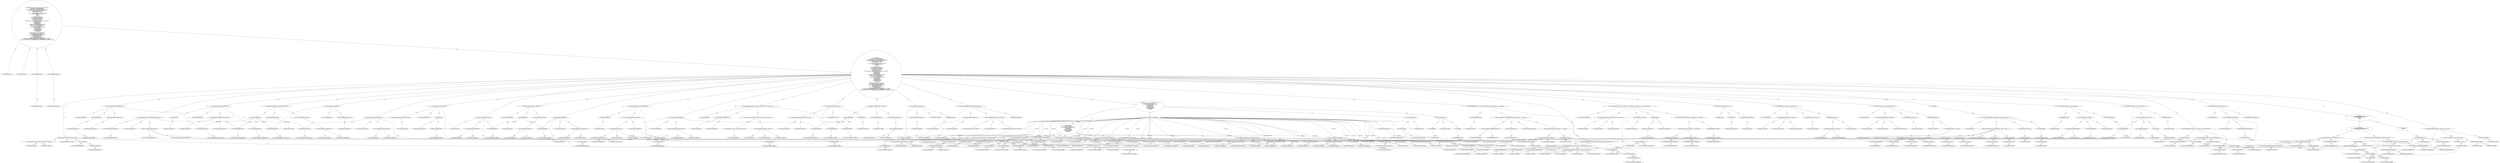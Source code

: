 digraph "runTest#?,String" {
0 [label="2:CtTypeReferenceImpl@void" shape=ellipse]
1 [label="2:CtVirtualElement@runTest" shape=ellipse]
2 [label="2:CtParameterImpl@String code" shape=ellipse]
3 [label="2:CtTypeReferenceImpl@String" shape=ellipse]
4 [label="2:CtTypeReferenceImpl@Exception" shape=ellipse]
5 [label="2:CtPackageReferenceImpl@java.lang" shape=ellipse]
6 [label="3:CtTypeReferenceImpl@File" shape=ellipse]
7 [label="3:CtPackageReferenceImpl@" shape=ellipse]
8 [label="3:CtExecutableReferenceImpl@getTempDir()" shape=ellipse]
9 [label="3:CtTypeReferenceImpl@TestUtils" shape=ellipse]
10 [label="3:CtTypeReferenceImpl@File" shape=ellipse]
11 [label="3:CtVirtualElement@getTempDir" shape=ellipse]
12 [label="3:CtTypeAccessImpl@TestUtils" shape=ellipse]
13 [label="3:CtTypeReferenceImpl@TestUtils" shape=ellipse]
14 [label="3:CtInvocationImpl@TestUtils.getTempDir()" shape=ellipse]
15 [label="3:CtVirtualElement@tempDir" shape=ellipse]
16 [label="3:CtLocalVariableImpl@File tempDir = TestUtils.getTempDir()" shape=ellipse]
17 [label="4:CtTypeReferenceImpl@File" shape=ellipse]
18 [label="4:CtPackageReferenceImpl@" shape=ellipse]
19 [label="4:CtExecutableReferenceImpl@File()" shape=ellipse]
20 [label="4:CtTypeReferenceImpl@File" shape=ellipse]
21 [label="4:CtTypeReferenceImpl@File" shape=ellipse]
22 [label="4:CtVariableReadImpl@tempDir" shape=ellipse]
23 [label="4:CtLocalVariableReferenceImpl@tempDir" shape=ellipse]
24 [label="4:CtLiteralImpl@\"src\"" shape=ellipse]
25 [label="4:CtTypeReferenceImpl@String" shape=ellipse]
26 [label="4:CtConstructorCallImpl@new File(tempDir, \"src\")" shape=ellipse]
27 [label="4:CtVirtualElement@srcDir" shape=ellipse]
28 [label="4:CtLocalVariableImpl@final File srcDir = new File(tempDir, \"src\")" shape=ellipse]
29 [label="5:CtTypeReferenceImpl@File" shape=ellipse]
30 [label="5:CtPackageReferenceImpl@" shape=ellipse]
31 [label="5:CtExecutableReferenceImpl@File()" shape=ellipse]
32 [label="5:CtTypeReferenceImpl@File" shape=ellipse]
33 [label="5:CtTypeReferenceImpl@File" shape=ellipse]
34 [label="5:CtVariableReadImpl@srcDir" shape=ellipse]
35 [label="5:CtLocalVariableReferenceImpl@srcDir" shape=ellipse]
36 [label="5:CtLiteralImpl@\"mypackage/MyThreads.java\"" shape=ellipse]
37 [label="5:CtTypeReferenceImpl@String" shape=ellipse]
38 [label="5:CtConstructorCallImpl@new File(srcDir, \"mypackage/MyThreads.java\")" shape=ellipse]
39 [label="5:CtVirtualElement@sourceFile" shape=ellipse]
40 [label="5:CtLocalVariableImpl@File sourceFile = new File(srcDir, \"mypackage/MyThreads.java\")" shape=ellipse]
41 [label="6:CtTypeReferenceImpl@File" shape=ellipse]
42 [label="6:CtPackageReferenceImpl@" shape=ellipse]
43 [label="6:CtExecutableReferenceImpl@File()" shape=ellipse]
44 [label="6:CtTypeReferenceImpl@File" shape=ellipse]
45 [label="6:CtTypeReferenceImpl@File" shape=ellipse]
46 [label="6:CtVariableReadImpl@srcDir" shape=ellipse]
47 [label="6:CtLocalVariableReferenceImpl@srcDir" shape=ellipse]
48 [label="6:CtLiteralImpl@\"cobertura.ser\"" shape=ellipse]
49 [label="6:CtTypeReferenceImpl@String" shape=ellipse]
50 [label="6:CtConstructorCallImpl@new File(srcDir, \"cobertura.ser\")" shape=ellipse]
51 [label="6:CtVirtualElement@datafile" shape=ellipse]
52 [label="6:CtLocalVariableImpl@final File datafile = new File(srcDir, \"cobertura.ser\")" shape=ellipse]
53 [label="7:CtExecutableReferenceImpl@mkdirs()" shape=ellipse]
54 [label="7:CtVirtualElement@mkdirs" shape=ellipse]
55 [label="7:CtExecutableReferenceImpl@getParentFile()" shape=ellipse]
56 [label="7:CtTypeReferenceImpl@File" shape=ellipse]
57 [label="7:CtVirtualElement@getParentFile" shape=ellipse]
58 [label="7:CtVariableReadImpl@sourceFile" shape=ellipse]
59 [label="7:CtLocalVariableReferenceImpl@sourceFile" shape=ellipse]
60 [label="7:CtInvocationImpl@sourceFile.getParentFile()" shape=ellipse]
61 [label="7:CtInvocationImpl@sourceFile.getParentFile().mkdirs()" shape=ellipse]
62 [label="8:CtTypeReferenceImpl@BufferedWriter" shape=ellipse]
63 [label="8:CtPackageReferenceImpl@" shape=ellipse]
64 [label="8:CtLiteralImpl@null" shape=ellipse]
65 [label="8:CtTypeReferenceImpl@<nulltype>" shape=ellipse]
66 [label="8:CtVirtualElement@bw" shape=ellipse]
67 [label="8:CtLocalVariableImpl@BufferedWriter bw = null" shape=ellipse]
68 [label="10:CtVariableWriteImpl@bw" shape=ellipse]
69 [label="10:CtLocalVariableReferenceImpl@bw" shape=ellipse]
70 [label="10:CtExecutableReferenceImpl@BufferedWriter(FileWriter)" shape=ellipse]
71 [label="10:CtTypeReferenceImpl@BufferedWriter" shape=ellipse]
72 [label="10:CtTypeReferenceImpl@BufferedWriter" shape=ellipse]
73 [label="10:CtTypeReferenceImpl@FileWriter" shape=ellipse]
74 [label="10:CtExecutableReferenceImpl@FileWriter()" shape=ellipse]
75 [label="10:CtTypeReferenceImpl@FileWriter" shape=ellipse]
76 [label="10:CtTypeReferenceImpl@FileWriter" shape=ellipse]
77 [label="10:CtVariableReadImpl@sourceFile" shape=ellipse]
78 [label="10:CtLocalVariableReferenceImpl@sourceFile" shape=ellipse]
79 [label="10:CtConstructorCallImpl@new FileWriter(sourceFile)" shape=ellipse]
80 [label="10:CtConstructorCallImpl@new BufferedWriter(new FileWriter(sourceFile))" shape=ellipse]
81 [label="10:CtAssignmentImpl@bw = new BufferedWriter(new FileWriter(sourceFile))" shape=ellipse]
82 [label="11:CtExecutableReferenceImpl@write()" shape=ellipse]
83 [label="11:CtTypeReferenceImpl@BufferedWriter" shape=ellipse]
84 [label="11:CtVirtualElement@write" shape=ellipse]
85 [label="11:CtVariableReadImpl@bw" shape=ellipse]
86 [label="11:CtLocalVariableReferenceImpl@bw" shape=ellipse]
87 [label="11:CtExecutableReferenceImpl@getThreadedCode(java.lang.String)" shape=ellipse]
88 [label="11:CtTypeReferenceImpl@String" shape=ellipse]
89 [label="11:CtVirtualElement@getThreadedCode" shape=ellipse]
90 [label="11:CtTypeAccessImpl@PlaceHold" shape=ellipse]
91 [label="11:CtTypeReferenceImpl@PlaceHold" shape=ellipse]
92 [label="11:CtThisAccessImpl@" shape=ellipse]
93 [label="11:CtTypeReferenceImpl@PlaceHold" shape=ellipse]
94 [label="11:CtVariableReadImpl@code" shape=ellipse]
95 [label="11:CtParameterReferenceImpl@code" shape=ellipse]
96 [label="11:CtInvocationImpl@getThreadedCode(code)" shape=ellipse]
97 [label="11:CtInvocationImpl@bw.write(getThreadedCode(code))" shape=ellipse]
98 [label="9:CtBlockImpl@\{
    bw = new BufferedWriter(new FileWriter(sourceFile));
    bw.write(getThreadedCode(code));
\}" shape=ellipse]
99 [label="13:CtExecutableReferenceImpl@close()" shape=ellipse]
100 [label="13:CtTypeReferenceImpl@BufferedWriter" shape=ellipse]
101 [label="13:CtVirtualElement@close" shape=ellipse]
102 [label="13:CtVariableReadImpl@bw" shape=ellipse]
103 [label="13:CtLocalVariableReferenceImpl@bw" shape=ellipse]
104 [label="13:CtInvocationImpl@bw.close()" shape=ellipse]
105 [label="12:CtBlockImpl@\{
    bw.close();
\}" shape=ellipse]
106 [label="9:CtTryImpl@try \{
    bw = new BufferedWriter(new FileWriter(sourceFile));
    bw.write(getThreadedCode(code));
\} finally \{
    bw.close();
\}" shape=ellipse]
107 [label="15:CtExecutableReferenceImpl@compileSource(<unknown>)" shape=ellipse]
108 [label="15:CtTypeReferenceImpl@null" shape=ellipse]
109 [label="15:CtVirtualElement@compileSource" shape=ellipse]
110 [label="15:CtTypeAccessImpl@PlaceHold" shape=ellipse]
111 [label="15:CtTypeReferenceImpl@PlaceHold" shape=ellipse]
112 [label="15:CtThisAccessImpl@" shape=ellipse]
113 [label="15:CtTypeReferenceImpl@PlaceHold" shape=ellipse]
114 [label="15:CtVariableReadImpl@srcDir" shape=ellipse]
115 [label="15:CtLocalVariableReferenceImpl@srcDir" shape=ellipse]
116 [label="15:CtInvocationImpl@compileSource(srcDir)" shape=ellipse]
117 [label="16:CtExecutableReferenceImpl@instrumentClasses(<unknown>,<unknown>)" shape=ellipse]
118 [label="16:CtTypeReferenceImpl@null" shape=ellipse]
119 [label="16:CtTypeReferenceImpl@null" shape=ellipse]
120 [label="16:CtVirtualElement@instrumentClasses" shape=ellipse]
121 [label="16:CtTypeAccessImpl@PlaceHold" shape=ellipse]
122 [label="16:CtTypeReferenceImpl@PlaceHold" shape=ellipse]
123 [label="16:CtThisAccessImpl@" shape=ellipse]
124 [label="16:CtTypeReferenceImpl@PlaceHold" shape=ellipse]
125 [label="16:CtVariableReadImpl@srcDir" shape=ellipse]
126 [label="16:CtLocalVariableReferenceImpl@srcDir" shape=ellipse]
127 [label="16:CtVariableReadImpl@datafile" shape=ellipse]
128 [label="16:CtLocalVariableReferenceImpl@datafile" shape=ellipse]
129 [label="16:CtInvocationImpl@instrumentClasses(srcDir, datafile)" shape=ellipse]
130 [label="17:CtTypeReferenceImpl@Path" shape=ellipse]
131 [label="17:CtPackageReferenceImpl@" shape=ellipse]
132 [label="17:CtExecutableReferenceImpl@Path()" shape=ellipse]
133 [label="17:CtTypeReferenceImpl@Path" shape=ellipse]
134 [label="17:CtTypeReferenceImpl@Path" shape=ellipse]
135 [label="17:CtFieldReferenceImpl@TestUtils.project" shape=ellipse]
136 [label="17:CtTypeReferenceImpl@TestUtils" shape=ellipse]
137 [label="17:CtTypeReferenceImpl@PlaceHold" shape=ellipse]
138 [label="17:CtFieldReadImpl@TestUtils.project" shape=ellipse]
139 [label="17:CtTypeAccessImpl@TestUtils" shape=ellipse]
140 [label="17:CtConstructorCallImpl@new Path(TestUtils.project)" shape=ellipse]
141 [label="17:CtVirtualElement@p" shape=ellipse]
142 [label="17:CtLocalVariableImpl@Path p = new Path(TestUtils.project)" shape=ellipse]
143 [label="18:CtTypeReferenceImpl@DirSet" shape=ellipse]
144 [label="18:CtPackageReferenceImpl@" shape=ellipse]
145 [label="18:CtExecutableReferenceImpl@DirSet()" shape=ellipse]
146 [label="18:CtTypeReferenceImpl@DirSet" shape=ellipse]
147 [label="18:CtTypeReferenceImpl@DirSet" shape=ellipse]
148 [label="18:CtConstructorCallImpl@new DirSet()" shape=ellipse]
149 [label="18:CtVirtualElement@dirSet" shape=ellipse]
150 [label="18:CtLocalVariableImpl@DirSet dirSet = new DirSet()" shape=ellipse]
151 [label="19:CtTypeReferenceImpl@FileSet" shape=ellipse]
152 [label="19:CtPackageReferenceImpl@" shape=ellipse]
153 [label="19:CtExecutableReferenceImpl@FileSet()" shape=ellipse]
154 [label="19:CtTypeReferenceImpl@FileSet" shape=ellipse]
155 [label="19:CtTypeReferenceImpl@FileSet" shape=ellipse]
156 [label="19:CtConstructorCallImpl@new FileSet()" shape=ellipse]
157 [label="19:CtVirtualElement@fileSet" shape=ellipse]
158 [label="19:CtLocalVariableImpl@FileSet fileSet = new FileSet()" shape=ellipse]
159 [label="20:CtExecutableReferenceImpl@setDir(File)" shape=ellipse]
160 [label="20:CtTypeReferenceImpl@DirSet" shape=ellipse]
161 [label="20:CtTypeReferenceImpl@File" shape=ellipse]
162 [label="20:CtVirtualElement@setDir" shape=ellipse]
163 [label="20:CtVariableReadImpl@dirSet" shape=ellipse]
164 [label="20:CtLocalVariableReferenceImpl@dirSet" shape=ellipse]
165 [label="20:CtVariableReadImpl@srcDir" shape=ellipse]
166 [label="20:CtLocalVariableReferenceImpl@srcDir" shape=ellipse]
167 [label="20:CtInvocationImpl@dirSet.setDir(srcDir)" shape=ellipse]
168 [label="21:CtExecutableReferenceImpl@setDir(File)" shape=ellipse]
169 [label="21:CtTypeReferenceImpl@FileSet" shape=ellipse]
170 [label="21:CtTypeReferenceImpl@File" shape=ellipse]
171 [label="21:CtVirtualElement@setDir" shape=ellipse]
172 [label="21:CtVariableReadImpl@fileSet" shape=ellipse]
173 [label="21:CtLocalVariableReferenceImpl@fileSet" shape=ellipse]
174 [label="21:CtExecutableReferenceImpl@File(java.lang.String)" shape=ellipse]
175 [label="21:CtTypeReferenceImpl@File" shape=ellipse]
176 [label="21:CtTypeReferenceImpl@File" shape=ellipse]
177 [label="21:CtTypeReferenceImpl@String" shape=ellipse]
178 [label="21:CtLiteralImpl@\"src/test/resources/antLibrary/common/groovy\"" shape=ellipse]
179 [label="21:CtTypeReferenceImpl@String" shape=ellipse]
180 [label="21:CtConstructorCallImpl@new File(\"src/test/resources/antLibrary/common/groovy\")" shape=ellipse]
181 [label="21:CtInvocationImpl@fileSet.setDir(new File(\"src/test/resources/antLibrary/common/groovy\"))" shape=ellipse]
182 [label="22:CtExecutableReferenceImpl@setIncludes(java.lang.String)" shape=ellipse]
183 [label="22:CtTypeReferenceImpl@FileSet" shape=ellipse]
184 [label="22:CtTypeReferenceImpl@String" shape=ellipse]
185 [label="22:CtVirtualElement@setIncludes" shape=ellipse]
186 [label="22:CtVariableReadImpl@fileSet" shape=ellipse]
187 [label="22:CtLocalVariableReferenceImpl@fileSet" shape=ellipse]
188 [label="22:CtLiteralImpl@\"*.jar\"" shape=ellipse]
189 [label="22:CtTypeReferenceImpl@String" shape=ellipse]
190 [label="22:CtInvocationImpl@fileSet.setIncludes(\"*.jar\")" shape=ellipse]
191 [label="23:CtExecutableReferenceImpl@addFileset(FileSet)" shape=ellipse]
192 [label="23:CtTypeReferenceImpl@Path" shape=ellipse]
193 [label="23:CtTypeReferenceImpl@FileSet" shape=ellipse]
194 [label="23:CtVirtualElement@addFileset" shape=ellipse]
195 [label="23:CtVariableReadImpl@p" shape=ellipse]
196 [label="23:CtLocalVariableReferenceImpl@p" shape=ellipse]
197 [label="23:CtVariableReadImpl@fileSet" shape=ellipse]
198 [label="23:CtLocalVariableReferenceImpl@fileSet" shape=ellipse]
199 [label="23:CtInvocationImpl@p.addFileset(fileSet)" shape=ellipse]
200 [label="24:CtExecutableReferenceImpl@addDirset(DirSet)" shape=ellipse]
201 [label="24:CtTypeReferenceImpl@Path" shape=ellipse]
202 [label="24:CtTypeReferenceImpl@DirSet" shape=ellipse]
203 [label="24:CtVirtualElement@addDirset" shape=ellipse]
204 [label="24:CtVariableReadImpl@p" shape=ellipse]
205 [label="24:CtLocalVariableReferenceImpl@p" shape=ellipse]
206 [label="24:CtVariableReadImpl@dirSet" shape=ellipse]
207 [label="24:CtLocalVariableReferenceImpl@dirSet" shape=ellipse]
208 [label="24:CtInvocationImpl@p.addDirset(dirSet)" shape=ellipse]
209 [label="25:CtExecutableReferenceImpl@setProject()" shape=ellipse]
210 [label="25:CtTypeReferenceImpl@Path" shape=ellipse]
211 [label="25:CtVirtualElement@setProject" shape=ellipse]
212 [label="25:CtVariableReadImpl@p" shape=ellipse]
213 [label="25:CtLocalVariableReferenceImpl@p" shape=ellipse]
214 [label="25:CtFieldReferenceImpl@project" shape=ellipse]
215 [label="25:CtTypeReferenceImpl@PlaceHold" shape=ellipse]
216 [label="25:CtFieldReadImpl@project" shape=ellipse]
217 [label="25:CtInvocationImpl@p.setProject(project)" shape=ellipse]
218 [label="26:CtExecutableReferenceImpl@addDirset()" shape=ellipse]
219 [label="26:CtTypeReferenceImpl@Path" shape=ellipse]
220 [label="26:CtVirtualElement@addDirset" shape=ellipse]
221 [label="26:CtVariableReadImpl@p" shape=ellipse]
222 [label="26:CtLocalVariableReferenceImpl@p" shape=ellipse]
223 [label="26:CtExecutableReferenceImpl@getCoberturaClassDirSet()" shape=ellipse]
224 [label="26:CtTypeReferenceImpl@TestUtils" shape=ellipse]
225 [label="26:CtVirtualElement@getCoberturaClassDirSet" shape=ellipse]
226 [label="26:CtTypeAccessImpl@TestUtils" shape=ellipse]
227 [label="26:CtTypeReferenceImpl@TestUtils" shape=ellipse]
228 [label="26:CtInvocationImpl@TestUtils.getCoberturaClassDirSet()" shape=ellipse]
229 [label="26:CtInvocationImpl@p.addDirset(TestUtils.getCoberturaClassDirSet())" shape=ellipse]
230 [label="27:CtTypeReferenceImpl@int" shape=ellipse]
231 [label="27:CtLiteralImpl@0" shape=ellipse]
232 [label="27:CtTypeReferenceImpl@int" shape=ellipse]
233 [label="27:CtVirtualElement@i" shape=ellipse]
234 [label="27:CtLocalVariableImpl@int i = 0" shape=ellipse]
235 [label="27:CtVariableReadImpl@i" shape=ellipse]
236 [label="27:CtLocalVariableReferenceImpl@i" shape=ellipse]
237 [label="27:CtFieldReferenceImpl@numberOfRetries" shape=ellipse]
238 [label="27:CtTypeReferenceImpl@PlaceHold" shape=ellipse]
239 [label="27:CtFieldReadImpl@numberOfRetries" shape=ellipse]
240 [label="27:CtBinaryOperatorImpl@i < numberOfRetries" shape=ellipse]
241 [label="27:CtVariableWriteImpl@i" shape=ellipse]
242 [label="27:CtLocalVariableReferenceImpl@i" shape=ellipse]
243 [label="27:CtUnaryOperatorImpl@i++" shape=ellipse]
244 [label="27:CtTypeReferenceImpl@int" shape=ellipse]
245 [label="28:CtExecutableReferenceImpl@println(java.lang.String)" shape=ellipse]
246 [label="28:CtTypeReferenceImpl@PrintStream" shape=ellipse]
247 [label="28:CtTypeReferenceImpl@void" shape=ellipse]
248 [label="28:CtTypeReferenceImpl@String" shape=ellipse]
249 [label="28:CtVirtualElement@println" shape=ellipse]
250 [label="28:CtFieldReferenceImpl@java.lang.System.out" shape=ellipse]
251 [label="28:CtTypeReferenceImpl@System" shape=ellipse]
252 [label="28:CtTypeReferenceImpl@PrintStream" shape=ellipse]
253 [label="28:CtFieldReadImpl@System.out" shape=ellipse]
254 [label="28:CtTypeAccessImpl@System" shape=ellipse]
255 [label="28:CtLiteralImpl@\"Executing build: \"" shape=ellipse]
256 [label="28:CtTypeReferenceImpl@String" shape=ellipse]
257 [label="28:CtVariableReadImpl@i" shape=ellipse]
258 [label="28:CtLocalVariableReferenceImpl@i" shape=ellipse]
259 [label="28:CtBinaryOperatorImpl@\"Executing build: \" + i" shape=ellipse]
260 [label="28:CtTypeReferenceImpl@String" shape=ellipse]
261 [label="28:CtInvocationImpl@System.out.println(\"Executing build: \" + i)" shape=ellipse]
262 [label="29:CtTypeReferenceImpl@Java" shape=ellipse]
263 [label="29:CtPackageReferenceImpl@" shape=ellipse]
264 [label="29:CtExecutableReferenceImpl@Java()" shape=ellipse]
265 [label="29:CtTypeReferenceImpl@Java" shape=ellipse]
266 [label="29:CtTypeReferenceImpl@Java" shape=ellipse]
267 [label="29:CtConstructorCallImpl@new Java()" shape=ellipse]
268 [label="29:CtVirtualElement@java" shape=ellipse]
269 [label="29:CtLocalVariableImpl@Java java = new Java()" shape=ellipse]
270 [label="30:CtExecutableReferenceImpl@setClassname(java.lang.String)" shape=ellipse]
271 [label="30:CtTypeReferenceImpl@Java" shape=ellipse]
272 [label="30:CtTypeReferenceImpl@String" shape=ellipse]
273 [label="30:CtVirtualElement@setClassname" shape=ellipse]
274 [label="30:CtVariableReadImpl@java" shape=ellipse]
275 [label="30:CtLocalVariableReferenceImpl@java" shape=ellipse]
276 [label="30:CtLiteralImpl@\"mypackage.MyThreads\"" shape=ellipse]
277 [label="30:CtTypeReferenceImpl@String" shape=ellipse]
278 [label="30:CtInvocationImpl@java.setClassname(\"mypackage.MyThreads\")" shape=ellipse]
279 [label="31:CtExecutableReferenceImpl@setDir(File)" shape=ellipse]
280 [label="31:CtTypeReferenceImpl@Java" shape=ellipse]
281 [label="31:CtTypeReferenceImpl@File" shape=ellipse]
282 [label="31:CtVirtualElement@setDir" shape=ellipse]
283 [label="31:CtVariableReadImpl@java" shape=ellipse]
284 [label="31:CtLocalVariableReferenceImpl@java" shape=ellipse]
285 [label="31:CtVariableReadImpl@srcDir" shape=ellipse]
286 [label="31:CtLocalVariableReferenceImpl@srcDir" shape=ellipse]
287 [label="31:CtInvocationImpl@java.setDir(srcDir)" shape=ellipse]
288 [label="32:CtExecutableReferenceImpl@setFork(boolean)" shape=ellipse]
289 [label="32:CtTypeReferenceImpl@Java" shape=ellipse]
290 [label="32:CtTypeReferenceImpl@boolean" shape=ellipse]
291 [label="32:CtVirtualElement@setFork" shape=ellipse]
292 [label="32:CtVariableReadImpl@java" shape=ellipse]
293 [label="32:CtLocalVariableReferenceImpl@java" shape=ellipse]
294 [label="32:CtLiteralImpl@true" shape=ellipse]
295 [label="32:CtTypeReferenceImpl@boolean" shape=ellipse]
296 [label="32:CtInvocationImpl@java.setFork(true)" shape=ellipse]
297 [label="33:CtExecutableReferenceImpl@setProject()" shape=ellipse]
298 [label="33:CtTypeReferenceImpl@Java" shape=ellipse]
299 [label="33:CtVirtualElement@setProject" shape=ellipse]
300 [label="33:CtVariableReadImpl@java" shape=ellipse]
301 [label="33:CtLocalVariableReferenceImpl@java" shape=ellipse]
302 [label="33:CtFieldReferenceImpl@project" shape=ellipse]
303 [label="33:CtTypeReferenceImpl@PlaceHold" shape=ellipse]
304 [label="33:CtFieldReadImpl@project" shape=ellipse]
305 [label="33:CtInvocationImpl@java.setProject(project)" shape=ellipse]
306 [label="34:CtExecutableReferenceImpl@setFailonerror(boolean)" shape=ellipse]
307 [label="34:CtTypeReferenceImpl@Java" shape=ellipse]
308 [label="34:CtTypeReferenceImpl@boolean" shape=ellipse]
309 [label="34:CtVirtualElement@setFailonerror" shape=ellipse]
310 [label="34:CtVariableReadImpl@java" shape=ellipse]
311 [label="34:CtLocalVariableReferenceImpl@java" shape=ellipse]
312 [label="34:CtLiteralImpl@true" shape=ellipse]
313 [label="34:CtTypeReferenceImpl@boolean" shape=ellipse]
314 [label="34:CtInvocationImpl@java.setFailonerror(true)" shape=ellipse]
315 [label="35:CtExecutableReferenceImpl@setClasspath(Path)" shape=ellipse]
316 [label="35:CtTypeReferenceImpl@Java" shape=ellipse]
317 [label="35:CtTypeReferenceImpl@Path" shape=ellipse]
318 [label="35:CtVirtualElement@setClasspath" shape=ellipse]
319 [label="35:CtVariableReadImpl@java" shape=ellipse]
320 [label="35:CtLocalVariableReferenceImpl@java" shape=ellipse]
321 [label="35:CtVariableReadImpl@p" shape=ellipse]
322 [label="35:CtLocalVariableReferenceImpl@p" shape=ellipse]
323 [label="35:CtInvocationImpl@java.setClasspath(p)" shape=ellipse]
324 [label="36:CtExecutableReferenceImpl@execute()" shape=ellipse]
325 [label="36:CtTypeReferenceImpl@Java" shape=ellipse]
326 [label="36:CtVirtualElement@execute" shape=ellipse]
327 [label="36:CtVariableReadImpl@java" shape=ellipse]
328 [label="36:CtLocalVariableReferenceImpl@java" shape=ellipse]
329 [label="36:CtInvocationImpl@java.execute()" shape=ellipse]
330 [label="27:CtBlockImpl@\{
    System.out.println(\"Executing build: \" + i);
    Java java = new Java();
    java.setClassname(\"mypackage.MyThreads\");
    java.setDir(srcDir);
    java.setFork(true);
    java.setProject(project);
    java.setFailonerror(true);
    java.setClasspath(p);
    java.execute();
\}" shape=ellipse]
331 [label="27:CtForImpl@for (int i = 0; i < numberOfRetries; i++) \{
    System.out.println(\"Executing build: \" + i);
    Java java = new Java();
    java.setClassname(\"mypackage.MyThreads\");
    java.setDir(srcDir);
    java.setFork(true);
    java.setProject(project);
    java.setFailonerror(true);
    java.setClasspath(p);
    java.execute();
\}" shape=ellipse]
332 [label="38:CtExecutableReferenceImpl@println(java.lang.String)" shape=ellipse]
333 [label="38:CtTypeReferenceImpl@PrintStream" shape=ellipse]
334 [label="38:CtTypeReferenceImpl@void" shape=ellipse]
335 [label="38:CtTypeReferenceImpl@String" shape=ellipse]
336 [label="38:CtVirtualElement@println" shape=ellipse]
337 [label="38:CtFieldReferenceImpl@java.lang.System.out" shape=ellipse]
338 [label="38:CtTypeReferenceImpl@System" shape=ellipse]
339 [label="38:CtTypeReferenceImpl@PrintStream" shape=ellipse]
340 [label="38:CtFieldReadImpl@System.out" shape=ellipse]
341 [label="38:CtTypeAccessImpl@System" shape=ellipse]
342 [label="38:CtLiteralImpl@\"Starting reporting task.\"" shape=ellipse]
343 [label="38:CtTypeReferenceImpl@String" shape=ellipse]
344 [label="38:CtInvocationImpl@System.out.println(\"Starting reporting task.\")" shape=ellipse]
345 [label="39:CtTypeReferenceImpl@ReportTask" shape=ellipse]
346 [label="39:CtPackageReferenceImpl@" shape=ellipse]
347 [label="39:CtExecutableReferenceImpl@ReportTask()" shape=ellipse]
348 [label="39:CtTypeReferenceImpl@ReportTask" shape=ellipse]
349 [label="39:CtTypeReferenceImpl@ReportTask" shape=ellipse]
350 [label="39:CtConstructorCallImpl@new ReportTask()" shape=ellipse]
351 [label="39:CtVirtualElement@reportTask" shape=ellipse]
352 [label="39:CtLocalVariableImpl@ReportTask reportTask = new ReportTask()" shape=ellipse]
353 [label="40:CtExecutableReferenceImpl@setProject()" shape=ellipse]
354 [label="40:CtTypeReferenceImpl@ReportTask" shape=ellipse]
355 [label="40:CtVirtualElement@setProject" shape=ellipse]
356 [label="40:CtVariableReadImpl@reportTask" shape=ellipse]
357 [label="40:CtLocalVariableReferenceImpl@reportTask" shape=ellipse]
358 [label="40:CtFieldReferenceImpl@project" shape=ellipse]
359 [label="40:CtTypeReferenceImpl@PlaceHold" shape=ellipse]
360 [label="40:CtFieldReadImpl@project" shape=ellipse]
361 [label="40:CtInvocationImpl@reportTask.setProject(project)" shape=ellipse]
362 [label="41:CtExecutableReferenceImpl@setDataFile()" shape=ellipse]
363 [label="41:CtTypeReferenceImpl@ReportTask" shape=ellipse]
364 [label="41:CtVirtualElement@setDataFile" shape=ellipse]
365 [label="41:CtVariableReadImpl@reportTask" shape=ellipse]
366 [label="41:CtLocalVariableReferenceImpl@reportTask" shape=ellipse]
367 [label="41:CtExecutableReferenceImpl@getAbsolutePath()" shape=ellipse]
368 [label="41:CtTypeReferenceImpl@File" shape=ellipse]
369 [label="41:CtVirtualElement@getAbsolutePath" shape=ellipse]
370 [label="41:CtVariableReadImpl@datafile" shape=ellipse]
371 [label="41:CtLocalVariableReferenceImpl@datafile" shape=ellipse]
372 [label="41:CtInvocationImpl@datafile.getAbsolutePath()" shape=ellipse]
373 [label="41:CtInvocationImpl@reportTask.setDataFile(datafile.getAbsolutePath())" shape=ellipse]
374 [label="42:CtExecutableReferenceImpl@setFormat(java.lang.String)" shape=ellipse]
375 [label="42:CtTypeReferenceImpl@ReportTask" shape=ellipse]
376 [label="42:CtTypeReferenceImpl@String" shape=ellipse]
377 [label="42:CtVirtualElement@setFormat" shape=ellipse]
378 [label="42:CtVariableReadImpl@reportTask" shape=ellipse]
379 [label="42:CtLocalVariableReferenceImpl@reportTask" shape=ellipse]
380 [label="42:CtLiteralImpl@\"xml\"" shape=ellipse]
381 [label="42:CtTypeReferenceImpl@String" shape=ellipse]
382 [label="42:CtInvocationImpl@reportTask.setFormat(\"xml\")" shape=ellipse]
383 [label="43:CtExecutableReferenceImpl@setDestDir(File)" shape=ellipse]
384 [label="43:CtTypeReferenceImpl@ReportTask" shape=ellipse]
385 [label="43:CtTypeReferenceImpl@File" shape=ellipse]
386 [label="43:CtVirtualElement@setDestDir" shape=ellipse]
387 [label="43:CtVariableReadImpl@reportTask" shape=ellipse]
388 [label="43:CtLocalVariableReferenceImpl@reportTask" shape=ellipse]
389 [label="43:CtVariableReadImpl@srcDir" shape=ellipse]
390 [label="43:CtLocalVariableReferenceImpl@srcDir" shape=ellipse]
391 [label="43:CtInvocationImpl@reportTask.setDestDir(srcDir)" shape=ellipse]
392 [label="44:CtExecutableReferenceImpl@execute()" shape=ellipse]
393 [label="44:CtTypeReferenceImpl@ReportTask" shape=ellipse]
394 [label="44:CtVirtualElement@execute" shape=ellipse]
395 [label="44:CtVariableReadImpl@reportTask" shape=ellipse]
396 [label="44:CtLocalVariableReferenceImpl@reportTask" shape=ellipse]
397 [label="44:CtInvocationImpl@reportTask.execute()" shape=ellipse]
398 [label="45:CtExecutableReferenceImpl@println(java.lang.String)" shape=ellipse]
399 [label="45:CtTypeReferenceImpl@PrintStream" shape=ellipse]
400 [label="45:CtTypeReferenceImpl@void" shape=ellipse]
401 [label="45:CtTypeReferenceImpl@String" shape=ellipse]
402 [label="45:CtVirtualElement@println" shape=ellipse]
403 [label="45:CtFieldReferenceImpl@java.lang.System.out" shape=ellipse]
404 [label="45:CtTypeReferenceImpl@System" shape=ellipse]
405 [label="45:CtTypeReferenceImpl@PrintStream" shape=ellipse]
406 [label="45:CtFieldReadImpl@System.out" shape=ellipse]
407 [label="45:CtTypeAccessImpl@System" shape=ellipse]
408 [label="45:CtLiteralImpl@\"Finish reporting task.\"" shape=ellipse]
409 [label="45:CtTypeReferenceImpl@String" shape=ellipse]
410 [label="45:CtInvocationImpl@System.out.println(\"Finish reporting task.\")" shape=ellipse]
411 [label="46:CtTypeReferenceImpl@Node" shape=ellipse]
412 [label="46:CtPackageReferenceImpl@" shape=ellipse]
413 [label="46:CtExecutableReferenceImpl@getXMLReportDOM()" shape=ellipse]
414 [label="46:CtTypeReferenceImpl@TestUtils" shape=ellipse]
415 [label="46:CtTypeReferenceImpl@Node" shape=ellipse]
416 [label="46:CtVirtualElement@getXMLReportDOM" shape=ellipse]
417 [label="46:CtTypeAccessImpl@TestUtils" shape=ellipse]
418 [label="46:CtTypeReferenceImpl@TestUtils" shape=ellipse]
419 [label="46:CtExecutableReferenceImpl@getAbsolutePath()" shape=ellipse]
420 [label="46:CtTypeReferenceImpl@File" shape=ellipse]
421 [label="46:CtVirtualElement@getAbsolutePath" shape=ellipse]
422 [label="46:CtVariableReadImpl@srcDir" shape=ellipse]
423 [label="46:CtLocalVariableReferenceImpl@srcDir" shape=ellipse]
424 [label="46:CtInvocationImpl@srcDir.getAbsolutePath()" shape=ellipse]
425 [label="46:CtLiteralImpl@\"/coverage.xml\"" shape=ellipse]
426 [label="46:CtTypeReferenceImpl@String" shape=ellipse]
427 [label="46:CtBinaryOperatorImpl@srcDir.getAbsolutePath() + \"/coverage.xml\"" shape=ellipse]
428 [label="46:CtInvocationImpl@TestUtils.getXMLReportDOM(srcDir.getAbsolutePath() + \"/coverage.xml\")" shape=ellipse]
429 [label="46:CtVirtualElement@dom" shape=ellipse]
430 [label="46:CtLocalVariableImpl@Node dom = TestUtils.getXMLReportDOM(srcDir.getAbsolutePath() + \"/coverage.xml\")" shape=ellipse]
431 [label="47:CtTypeReferenceImpl@int" shape=ellipse]
432 [label="47:CtExecutableReferenceImpl@getHitCount(Node,java.lang.String,java.lang.String)" shape=ellipse]
433 [label="47:CtTypeReferenceImpl@TestUtils" shape=ellipse]
434 [label="47:CtTypeReferenceImpl@int" shape=ellipse]
435 [label="47:CtTypeReferenceImpl@Node" shape=ellipse]
436 [label="47:CtTypeReferenceImpl@String" shape=ellipse]
437 [label="47:CtTypeReferenceImpl@String" shape=ellipse]
438 [label="47:CtVirtualElement@getHitCount" shape=ellipse]
439 [label="47:CtTypeAccessImpl@TestUtils" shape=ellipse]
440 [label="47:CtTypeReferenceImpl@TestUtils" shape=ellipse]
441 [label="47:CtVariableReadImpl@dom" shape=ellipse]
442 [label="47:CtLocalVariableReferenceImpl@dom" shape=ellipse]
443 [label="47:CtLiteralImpl@\"mypackage.MyThreads\"" shape=ellipse]
444 [label="47:CtTypeReferenceImpl@String" shape=ellipse]
445 [label="47:CtLiteralImpl@\"acall\"" shape=ellipse]
446 [label="47:CtTypeReferenceImpl@String" shape=ellipse]
447 [label="47:CtInvocationImpl@TestUtils.getHitCount(dom, \"mypackage.MyThreads\", \"acall\")" shape=ellipse]
448 [label="47:CtVirtualElement@hitCount" shape=ellipse]
449 [label="47:CtLocalVariableImpl@int hitCount = TestUtils.getHitCount(dom, \"mypackage.MyThreads\", \"acall\")" shape=ellipse]
450 [label="48:CtExecutableReferenceImpl@assertEquals(java.lang.String,<unknown>,int)" shape=ellipse]
451 [label="48:CtTypeReferenceImpl@String" shape=ellipse]
452 [label="48:CtTypeReferenceImpl@null" shape=ellipse]
453 [label="48:CtTypeReferenceImpl@int" shape=ellipse]
454 [label="48:CtVirtualElement@assertEquals" shape=ellipse]
455 [label="48:CtTypeAccessImpl@PlaceHold" shape=ellipse]
456 [label="48:CtTypeReferenceImpl@PlaceHold" shape=ellipse]
457 [label="48:CtThisAccessImpl@" shape=ellipse]
458 [label="48:CtTypeReferenceImpl@PlaceHold" shape=ellipse]
459 [label="49:CtLiteralImpl@\"hit count incorrect\"" shape=ellipse]
460 [label="49:CtTypeReferenceImpl@String" shape=ellipse]
461 [label="49:CtFieldReferenceImpl@numberOfRetries" shape=ellipse]
462 [label="49:CtTypeReferenceImpl@PlaceHold" shape=ellipse]
463 [label="49:CtFieldReadImpl@numberOfRetries" shape=ellipse]
464 [label="49:CtFieldReferenceImpl@numberOfThreads" shape=ellipse]
465 [label="49:CtTypeReferenceImpl@PlaceHold" shape=ellipse]
466 [label="49:CtFieldReadImpl@numberOfThreads" shape=ellipse]
467 [label="49:CtBinaryOperatorImpl@(numberOfRetries * numberOfThreads)" shape=ellipse]
468 [label="49:CtFieldReferenceImpl@numberOfCalls" shape=ellipse]
469 [label="49:CtTypeReferenceImpl@PlaceHold" shape=ellipse]
470 [label="49:CtFieldReadImpl@numberOfCalls" shape=ellipse]
471 [label="49:CtBinaryOperatorImpl@(numberOfRetries * numberOfThreads) * numberOfCalls" shape=ellipse]
472 [label="49:CtVariableReadImpl@hitCount" shape=ellipse]
473 [label="49:CtLocalVariableReferenceImpl@hitCount" shape=ellipse]
474 [label="48:CtInvocationImpl@assertEquals(\"hit count incorrect\", (numberOfRetries * numberOfThreads) * numberOfCalls, hitCount)" shape=ellipse]
475 [label="2:CtBlockImpl@\{
    File tempDir = TestUtils.getTempDir();
    final File srcDir = new File(tempDir, \"src\");
    File sourceFile = new File(srcDir, \"mypackage/MyThreads.java\");
    final File datafile = new File(srcDir, \"cobertura.ser\");
    sourceFile.getParentFile().mkdirs();
    BufferedWriter bw = null;
    try \{
        bw = new BufferedWriter(new FileWriter(sourceFile));
        bw.write(getThreadedCode(code));
    \} finally \{
        bw.close();
    \}
    compileSource(srcDir);
    instrumentClasses(srcDir, datafile);
    Path p = new Path(TestUtils.project);
    DirSet dirSet = new DirSet();
    FileSet fileSet = new FileSet();
    dirSet.setDir(srcDir);
    fileSet.setDir(new File(\"src/test/resources/antLibrary/common/groovy\"));
    fileSet.setIncludes(\"*.jar\");
    p.addFileset(fileSet);
    p.addDirset(dirSet);
    p.setProject(project);
    p.addDirset(TestUtils.getCoberturaClassDirSet());
    for (int i = 0; i < numberOfRetries; i++) \{
        System.out.println(\"Executing build: \" + i);
        Java java = new Java();
        java.setClassname(\"mypackage.MyThreads\");
        java.setDir(srcDir);
        java.setFork(true);
        java.setProject(project);
        java.setFailonerror(true);
        java.setClasspath(p);
        java.execute();
    \}
    System.out.println(\"Starting reporting task.\");
    ReportTask reportTask = new ReportTask();
    reportTask.setProject(project);
    reportTask.setDataFile(datafile.getAbsolutePath());
    reportTask.setFormat(\"xml\");
    reportTask.setDestDir(srcDir);
    reportTask.execute();
    System.out.println(\"Finish reporting task.\");
    Node dom = TestUtils.getXMLReportDOM(srcDir.getAbsolutePath() + \"/coverage.xml\");
    int hitCount = TestUtils.getHitCount(dom, \"mypackage.MyThreads\", \"acall\");
    assertEquals(\"hit count incorrect\", (numberOfRetries * numberOfThreads) * numberOfCalls, hitCount);
\}" shape=ellipse]
476 [label="2:CtMethodImpl@private void runTest(String code) throws Exception \{
    File tempDir = TestUtils.getTempDir();
    final File srcDir = new File(tempDir, \"src\");
    File sourceFile = new File(srcDir, \"mypackage/MyThreads.java\");
    final File datafile = new File(srcDir, \"cobertura.ser\");
    sourceFile.getParentFile().mkdirs();
    BufferedWriter bw = null;
    try \{
        bw = new BufferedWriter(new FileWriter(sourceFile));
        bw.write(getThreadedCode(code));
    \} finally \{
        bw.close();
    \}
    compileSource(srcDir);
    instrumentClasses(srcDir, datafile);
    Path p = new Path(TestUtils.project);
    DirSet dirSet = new DirSet();
    FileSet fileSet = new FileSet();
    dirSet.setDir(srcDir);
    fileSet.setDir(new File(\"src/test/resources/antLibrary/common/groovy\"));
    fileSet.setIncludes(\"*.jar\");
    p.addFileset(fileSet);
    p.addDirset(dirSet);
    p.setProject(project);
    p.addDirset(TestUtils.getCoberturaClassDirSet());
    for (int i = 0; i < numberOfRetries; i++) \{
        System.out.println(\"Executing build: \" + i);
        Java java = new Java();
        java.setClassname(\"mypackage.MyThreads\");
        java.setDir(srcDir);
        java.setFork(true);
        java.setProject(project);
        java.setFailonerror(true);
        java.setClasspath(p);
        java.execute();
    \}
    System.out.println(\"Starting reporting task.\");
    ReportTask reportTask = new ReportTask();
    reportTask.setProject(project);
    reportTask.setDataFile(datafile.getAbsolutePath());
    reportTask.setFormat(\"xml\");
    reportTask.setDestDir(srcDir);
    reportTask.execute();
    System.out.println(\"Finish reporting task.\");
    Node dom = TestUtils.getXMLReportDOM(srcDir.getAbsolutePath() + \"/coverage.xml\");
    int hitCount = TestUtils.getHitCount(dom, \"mypackage.MyThreads\", \"acall\");
    assertEquals(\"hit count incorrect\", (numberOfRetries * numberOfThreads) * numberOfCalls, hitCount);
\}" shape=ellipse]
477 [label="27:Insert@INSERT" shape=ellipse]
478 [label="27:CtPackageReferenceImpl@" shape=ellipse]
479 [label="27:CtTypeReferenceImpl@Path" shape=ellipse]
480 [label="27:CtLocalVariableReferenceImpl@p" shape=ellipse]
481 [label="27:CtVariableReadImpl@p" shape=ellipse]
482 [label="27:CtPackageReferenceImpl@" shape=ellipse]
483 [label="27:CtTypeReferenceImpl@Path" shape=ellipse]
484 [label="27:CtExecutableReferenceImpl@add()" shape=ellipse]
485 [label="27:CtPackageReferenceImpl@" shape=ellipse]
486 [label="27:CtTypeReferenceImpl@TestUtils" shape=ellipse]
487 [label="27:CtTypeAccessImpl@TestUtils" shape=ellipse]
488 [label="27:CtPackageReferenceImpl@" shape=ellipse]
489 [label="27:CtTypeReferenceImpl@TestUtils" shape=ellipse]
490 [label="27:CtPackageReferenceImpl@java.lang" shape=ellipse]
491 [label="27:CtTypeReferenceImpl@String" shape=ellipse]
492 [label="27:CtPackageReferenceImpl@java.lang" shape=ellipse]
493 [label="27:CtTypeReferenceImpl@String" shape=ellipse]
494 [label="27:CtPackageReferenceImpl@java.lang" shape=ellipse]
495 [label="27:CtTypeReferenceImpl@String" shape=ellipse]
496 [label="27:CtExecutableReferenceImpl@createDependencyPath(java.lang.String,java.lang.String,java.lang.String)" shape=ellipse]
497 [label="27:CtPackageReferenceImpl@java.lang" shape=ellipse]
498 [label="27:CtTypeReferenceImpl@String" shape=ellipse]
499 [label="27:CtLiteralImpl@\"org.slf4j\"" shape=ellipse]
500 [label="27:CtPackageReferenceImpl@java.lang" shape=ellipse]
501 [label="27:CtTypeReferenceImpl@String" shape=ellipse]
502 [label="27:CtLiteralImpl@\"slf4j-api\"" shape=ellipse]
503 [label="27:CtPackageReferenceImpl@java.lang" shape=ellipse]
504 [label="27:CtTypeReferenceImpl@String" shape=ellipse]
505 [label="27:CtLiteralImpl@\"1.7.5\"" shape=ellipse]
506 [label="27:CtInvocationImpl@TestUtils.createDependencyPath(\"org.slf4j\", \"slf4j-api\", \"1.7.5\")" shape=ellipse]
507 [label="27:CtVirtualElement@createDependencyPath" shape=ellipse]
508 [label="27:CtInvocationImpl@p.add(TestUtils.createDependencyPath(\"org.slf4j\", \"slf4j-api\", \"1.7.5\"))" shape=ellipse]
509 [label="27:CtVirtualElement@add" shape=ellipse]
2 -> 3 [label="AST"];
4 -> 5 [label="AST"];
6 -> 7 [label="AST"];
8 -> 9 [label="AST"];
8 -> 10 [label="AST"];
12 -> 13 [label="AST"];
14 -> 11 [label="AST"];
14 -> 12 [label="AST"];
14 -> 8 [label="AST"];
15 -> 22 [label="Define-Use"];
16 -> 15 [label="AST"];
16 -> 6 [label="AST"];
16 -> 14 [label="AST"];
17 -> 18 [label="AST"];
19 -> 20 [label="AST"];
19 -> 21 [label="AST"];
22 -> 23 [label="AST"];
22 -> 27 [label="Data Dep"];
24 -> 25 [label="AST"];
26 -> 19 [label="AST"];
26 -> 22 [label="AST"];
26 -> 24 [label="AST"];
27 -> 34 [label="Define-Use"];
27 -> 46 [label="Define-Use"];
27 -> 114 [label="Define-Use"];
27 -> 125 [label="Define-Use"];
27 -> 165 [label="Define-Use"];
27 -> 285 [label="Define-Use"];
27 -> 389 [label="Define-Use"];
27 -> 422 [label="Define-Use"];
28 -> 27 [label="AST"];
28 -> 17 [label="AST"];
28 -> 26 [label="AST"];
29 -> 30 [label="AST"];
31 -> 32 [label="AST"];
31 -> 33 [label="AST"];
34 -> 35 [label="AST"];
34 -> 39 [label="Data Dep"];
36 -> 37 [label="AST"];
38 -> 31 [label="AST"];
38 -> 34 [label="AST"];
38 -> 36 [label="AST"];
39 -> 58 [label="Define-Use"];
39 -> 77 [label="Define-Use"];
40 -> 39 [label="AST"];
40 -> 29 [label="AST"];
40 -> 38 [label="AST"];
41 -> 42 [label="AST"];
43 -> 44 [label="AST"];
43 -> 45 [label="AST"];
46 -> 47 [label="AST"];
46 -> 51 [label="Data Dep"];
48 -> 49 [label="AST"];
50 -> 43 [label="AST"];
50 -> 46 [label="AST"];
50 -> 48 [label="AST"];
51 -> 127 [label="Define-Use"];
51 -> 370 [label="Define-Use"];
52 -> 51 [label="AST"];
52 -> 41 [label="AST"];
52 -> 50 [label="AST"];
55 -> 56 [label="AST"];
58 -> 59 [label="AST"];
60 -> 57 [label="AST"];
60 -> 58 [label="AST"];
60 -> 55 [label="AST"];
61 -> 54 [label="AST"];
61 -> 60 [label="AST"];
61 -> 53 [label="AST"];
62 -> 63 [label="AST"];
64 -> 65 [label="AST"];
67 -> 66 [label="AST"];
67 -> 62 [label="AST"];
67 -> 64 [label="AST"];
68 -> 69 [label="AST"];
68 -> 85 [label="Define-Use"];
68 -> 102 [label="Define-Use"];
70 -> 71 [label="AST"];
70 -> 72 [label="AST"];
70 -> 73 [label="AST"];
74 -> 75 [label="AST"];
74 -> 76 [label="AST"];
77 -> 78 [label="AST"];
77 -> 68 [label="Data Dep"];
79 -> 74 [label="AST"];
79 -> 77 [label="AST"];
80 -> 70 [label="AST"];
80 -> 79 [label="AST"];
81 -> 68 [label="AST"];
81 -> 80 [label="AST"];
82 -> 83 [label="AST"];
85 -> 86 [label="AST"];
87 -> 88 [label="AST"];
90 -> 91 [label="AST"];
92 -> 93 [label="AST"];
92 -> 90 [label="AST"];
94 -> 95 [label="AST"];
96 -> 89 [label="AST"];
96 -> 92 [label="AST"];
96 -> 87 [label="AST"];
96 -> 94 [label="AST"];
97 -> 84 [label="AST"];
97 -> 85 [label="AST"];
97 -> 82 [label="AST"];
97 -> 96 [label="AST"];
98 -> 81 [label="AST"];
98 -> 97 [label="AST"];
99 -> 100 [label="AST"];
102 -> 103 [label="AST"];
104 -> 101 [label="AST"];
104 -> 102 [label="AST"];
104 -> 99 [label="AST"];
105 -> 104 [label="AST"];
106 -> 98 [label="AST"];
106 -> 105 [label="AST"];
107 -> 108 [label="AST"];
110 -> 111 [label="AST"];
112 -> 113 [label="AST"];
112 -> 110 [label="AST"];
114 -> 115 [label="AST"];
116 -> 109 [label="AST"];
116 -> 112 [label="AST"];
116 -> 107 [label="AST"];
116 -> 114 [label="AST"];
117 -> 118 [label="AST"];
117 -> 119 [label="AST"];
121 -> 122 [label="AST"];
123 -> 124 [label="AST"];
123 -> 121 [label="AST"];
125 -> 126 [label="AST"];
127 -> 128 [label="AST"];
129 -> 120 [label="AST"];
129 -> 123 [label="AST"];
129 -> 117 [label="AST"];
129 -> 125 [label="AST"];
129 -> 127 [label="AST"];
130 -> 131 [label="AST"];
132 -> 133 [label="AST"];
132 -> 134 [label="AST"];
135 -> 136 [label="AST"];
135 -> 137 [label="AST"];
138 -> 139 [label="AST"];
138 -> 135 [label="AST"];
138 -> 141 [label="Data Dep"];
140 -> 132 [label="AST"];
140 -> 138 [label="AST"];
141 -> 195 [label="Define-Use"];
141 -> 204 [label="Define-Use"];
141 -> 212 [label="Define-Use"];
141 -> 221 [label="Define-Use"];
141 -> 321 [label="Define-Use"];
142 -> 141 [label="AST"];
142 -> 130 [label="AST"];
142 -> 140 [label="AST"];
143 -> 144 [label="AST"];
145 -> 146 [label="AST"];
145 -> 147 [label="AST"];
148 -> 145 [label="AST"];
149 -> 163 [label="Define-Use"];
149 -> 206 [label="Define-Use"];
150 -> 149 [label="AST"];
150 -> 143 [label="AST"];
150 -> 148 [label="AST"];
151 -> 152 [label="AST"];
153 -> 154 [label="AST"];
153 -> 155 [label="AST"];
156 -> 153 [label="AST"];
157 -> 172 [label="Define-Use"];
157 -> 186 [label="Define-Use"];
157 -> 197 [label="Define-Use"];
158 -> 157 [label="AST"];
158 -> 151 [label="AST"];
158 -> 156 [label="AST"];
159 -> 160 [label="AST"];
159 -> 161 [label="AST"];
163 -> 164 [label="AST"];
165 -> 166 [label="AST"];
167 -> 162 [label="AST"];
167 -> 163 [label="AST"];
167 -> 159 [label="AST"];
167 -> 165 [label="AST"];
168 -> 169 [label="AST"];
168 -> 170 [label="AST"];
172 -> 173 [label="AST"];
174 -> 175 [label="AST"];
174 -> 176 [label="AST"];
174 -> 177 [label="AST"];
178 -> 179 [label="AST"];
180 -> 174 [label="AST"];
180 -> 178 [label="AST"];
181 -> 171 [label="AST"];
181 -> 172 [label="AST"];
181 -> 168 [label="AST"];
181 -> 180 [label="AST"];
182 -> 183 [label="AST"];
182 -> 184 [label="AST"];
186 -> 187 [label="AST"];
188 -> 189 [label="AST"];
190 -> 185 [label="AST"];
190 -> 186 [label="AST"];
190 -> 182 [label="AST"];
190 -> 188 [label="AST"];
191 -> 192 [label="AST"];
191 -> 193 [label="AST"];
195 -> 196 [label="AST"];
197 -> 198 [label="AST"];
199 -> 194 [label="AST"];
199 -> 195 [label="AST"];
199 -> 191 [label="AST"];
199 -> 197 [label="AST"];
200 -> 201 [label="AST"];
200 -> 202 [label="AST"];
204 -> 205 [label="AST"];
206 -> 207 [label="AST"];
208 -> 203 [label="AST"];
208 -> 204 [label="AST"];
208 -> 200 [label="AST"];
208 -> 206 [label="AST"];
209 -> 210 [label="AST"];
212 -> 213 [label="AST"];
214 -> 215 [label="AST"];
216 -> 214 [label="AST"];
217 -> 211 [label="AST"];
217 -> 212 [label="AST"];
217 -> 209 [label="AST"];
217 -> 216 [label="AST"];
218 -> 219 [label="AST"];
221 -> 222 [label="AST"];
223 -> 224 [label="AST"];
226 -> 227 [label="AST"];
228 -> 225 [label="AST"];
228 -> 226 [label="AST"];
228 -> 223 [label="AST"];
229 -> 220 [label="AST"];
229 -> 221 [label="AST"];
229 -> 218 [label="AST"];
229 -> 228 [label="AST"];
231 -> 232 [label="AST"];
233 -> 235 [label="Define-Use"];
234 -> 233 [label="AST"];
234 -> 230 [label="AST"];
234 -> 231 [label="AST"];
235 -> 236 [label="AST"];
237 -> 238 [label="AST"];
239 -> 237 [label="AST"];
240 -> 235 [label="AST"];
240 -> 239 [label="AST"];
240 -> 330 [label="Control Dep"];
240 -> 261 [label="Control Dep"];
240 -> 245 [label="Control Dep"];
240 -> 253 [label="Control Dep"];
240 -> 259 [label="Control Dep"];
240 -> 255 [label="Control Dep"];
240 -> 257 [label="Control Dep"];
240 -> 269 [label="Control Dep"];
240 -> 267 [label="Control Dep"];
240 -> 264 [label="Control Dep"];
240 -> 278 [label="Control Dep"];
240 -> 270 [label="Control Dep"];
240 -> 274 [label="Control Dep"];
240 -> 276 [label="Control Dep"];
240 -> 287 [label="Control Dep"];
240 -> 279 [label="Control Dep"];
240 -> 283 [label="Control Dep"];
240 -> 285 [label="Control Dep"];
240 -> 296 [label="Control Dep"];
240 -> 288 [label="Control Dep"];
240 -> 292 [label="Control Dep"];
240 -> 294 [label="Control Dep"];
240 -> 305 [label="Control Dep"];
240 -> 297 [label="Control Dep"];
240 -> 300 [label="Control Dep"];
240 -> 304 [label="Control Dep"];
240 -> 314 [label="Control Dep"];
240 -> 306 [label="Control Dep"];
240 -> 310 [label="Control Dep"];
240 -> 312 [label="Control Dep"];
240 -> 323 [label="Control Dep"];
240 -> 315 [label="Control Dep"];
240 -> 319 [label="Control Dep"];
240 -> 321 [label="Control Dep"];
240 -> 329 [label="Control Dep"];
240 -> 324 [label="Control Dep"];
240 -> 327 [label="Control Dep"];
241 -> 242 [label="AST"];
241 -> 257 [label="Define-Use"];
243 -> 244 [label="AST"];
243 -> 241 [label="AST"];
245 -> 246 [label="AST"];
245 -> 247 [label="AST"];
245 -> 248 [label="AST"];
250 -> 251 [label="AST"];
250 -> 252 [label="AST"];
253 -> 254 [label="AST"];
253 -> 250 [label="AST"];
255 -> 256 [label="AST"];
257 -> 258 [label="AST"];
259 -> 260 [label="AST"];
259 -> 255 [label="AST"];
259 -> 257 [label="AST"];
261 -> 249 [label="AST"];
261 -> 253 [label="AST"];
261 -> 245 [label="AST"];
261 -> 259 [label="AST"];
262 -> 263 [label="AST"];
264 -> 265 [label="AST"];
264 -> 266 [label="AST"];
267 -> 264 [label="AST"];
268 -> 274 [label="Define-Use"];
268 -> 283 [label="Define-Use"];
268 -> 292 [label="Define-Use"];
268 -> 300 [label="Define-Use"];
268 -> 310 [label="Define-Use"];
268 -> 319 [label="Define-Use"];
268 -> 327 [label="Define-Use"];
269 -> 268 [label="AST"];
269 -> 262 [label="AST"];
269 -> 267 [label="AST"];
270 -> 271 [label="AST"];
270 -> 272 [label="AST"];
274 -> 275 [label="AST"];
276 -> 277 [label="AST"];
278 -> 273 [label="AST"];
278 -> 274 [label="AST"];
278 -> 270 [label="AST"];
278 -> 276 [label="AST"];
279 -> 280 [label="AST"];
279 -> 281 [label="AST"];
283 -> 284 [label="AST"];
285 -> 286 [label="AST"];
287 -> 282 [label="AST"];
287 -> 283 [label="AST"];
287 -> 279 [label="AST"];
287 -> 285 [label="AST"];
288 -> 289 [label="AST"];
288 -> 290 [label="AST"];
292 -> 293 [label="AST"];
294 -> 295 [label="AST"];
296 -> 291 [label="AST"];
296 -> 292 [label="AST"];
296 -> 288 [label="AST"];
296 -> 294 [label="AST"];
297 -> 298 [label="AST"];
300 -> 301 [label="AST"];
302 -> 303 [label="AST"];
304 -> 302 [label="AST"];
305 -> 299 [label="AST"];
305 -> 300 [label="AST"];
305 -> 297 [label="AST"];
305 -> 304 [label="AST"];
306 -> 307 [label="AST"];
306 -> 308 [label="AST"];
310 -> 311 [label="AST"];
312 -> 313 [label="AST"];
314 -> 309 [label="AST"];
314 -> 310 [label="AST"];
314 -> 306 [label="AST"];
314 -> 312 [label="AST"];
315 -> 316 [label="AST"];
315 -> 317 [label="AST"];
319 -> 320 [label="AST"];
321 -> 322 [label="AST"];
323 -> 318 [label="AST"];
323 -> 319 [label="AST"];
323 -> 315 [label="AST"];
323 -> 321 [label="AST"];
324 -> 325 [label="AST"];
327 -> 328 [label="AST"];
329 -> 326 [label="AST"];
329 -> 327 [label="AST"];
329 -> 324 [label="AST"];
330 -> 261 [label="AST"];
330 -> 269 [label="AST"];
330 -> 278 [label="AST"];
330 -> 287 [label="AST"];
330 -> 296 [label="AST"];
330 -> 305 [label="AST"];
330 -> 314 [label="AST"];
330 -> 323 [label="AST"];
330 -> 329 [label="AST"];
331 -> 234 [label="AST"];
331 -> 240 [label="AST"];
331 -> 243 [label="AST"];
331 -> 330 [label="AST"];
332 -> 333 [label="AST"];
332 -> 334 [label="AST"];
332 -> 335 [label="AST"];
337 -> 338 [label="AST"];
337 -> 339 [label="AST"];
340 -> 341 [label="AST"];
340 -> 337 [label="AST"];
342 -> 343 [label="AST"];
344 -> 336 [label="AST"];
344 -> 340 [label="AST"];
344 -> 332 [label="AST"];
344 -> 342 [label="AST"];
345 -> 346 [label="AST"];
347 -> 348 [label="AST"];
347 -> 349 [label="AST"];
350 -> 347 [label="AST"];
351 -> 356 [label="Define-Use"];
351 -> 365 [label="Define-Use"];
351 -> 378 [label="Define-Use"];
351 -> 387 [label="Define-Use"];
351 -> 395 [label="Define-Use"];
352 -> 351 [label="AST"];
352 -> 345 [label="AST"];
352 -> 350 [label="AST"];
353 -> 354 [label="AST"];
356 -> 357 [label="AST"];
358 -> 359 [label="AST"];
360 -> 358 [label="AST"];
361 -> 355 [label="AST"];
361 -> 356 [label="AST"];
361 -> 353 [label="AST"];
361 -> 360 [label="AST"];
362 -> 363 [label="AST"];
365 -> 366 [label="AST"];
367 -> 368 [label="AST"];
370 -> 371 [label="AST"];
372 -> 369 [label="AST"];
372 -> 370 [label="AST"];
372 -> 367 [label="AST"];
373 -> 364 [label="AST"];
373 -> 365 [label="AST"];
373 -> 362 [label="AST"];
373 -> 372 [label="AST"];
374 -> 375 [label="AST"];
374 -> 376 [label="AST"];
378 -> 379 [label="AST"];
380 -> 381 [label="AST"];
382 -> 377 [label="AST"];
382 -> 378 [label="AST"];
382 -> 374 [label="AST"];
382 -> 380 [label="AST"];
383 -> 384 [label="AST"];
383 -> 385 [label="AST"];
387 -> 388 [label="AST"];
389 -> 390 [label="AST"];
391 -> 386 [label="AST"];
391 -> 387 [label="AST"];
391 -> 383 [label="AST"];
391 -> 389 [label="AST"];
392 -> 393 [label="AST"];
395 -> 396 [label="AST"];
397 -> 394 [label="AST"];
397 -> 395 [label="AST"];
397 -> 392 [label="AST"];
398 -> 399 [label="AST"];
398 -> 400 [label="AST"];
398 -> 401 [label="AST"];
403 -> 404 [label="AST"];
403 -> 405 [label="AST"];
406 -> 407 [label="AST"];
406 -> 403 [label="AST"];
408 -> 409 [label="AST"];
410 -> 402 [label="AST"];
410 -> 406 [label="AST"];
410 -> 398 [label="AST"];
410 -> 408 [label="AST"];
411 -> 412 [label="AST"];
413 -> 414 [label="AST"];
413 -> 415 [label="AST"];
417 -> 418 [label="AST"];
419 -> 420 [label="AST"];
422 -> 423 [label="AST"];
422 -> 429 [label="Data Dep"];
424 -> 421 [label="AST"];
424 -> 422 [label="AST"];
424 -> 419 [label="AST"];
425 -> 426 [label="AST"];
427 -> 424 [label="AST"];
427 -> 425 [label="AST"];
428 -> 416 [label="AST"];
428 -> 417 [label="AST"];
428 -> 413 [label="AST"];
428 -> 427 [label="AST"];
429 -> 441 [label="Define-Use"];
430 -> 429 [label="AST"];
430 -> 411 [label="AST"];
430 -> 428 [label="AST"];
432 -> 433 [label="AST"];
432 -> 434 [label="AST"];
432 -> 435 [label="AST"];
432 -> 436 [label="AST"];
432 -> 437 [label="AST"];
439 -> 440 [label="AST"];
441 -> 442 [label="AST"];
441 -> 448 [label="Data Dep"];
443 -> 444 [label="AST"];
445 -> 446 [label="AST"];
447 -> 438 [label="AST"];
447 -> 439 [label="AST"];
447 -> 432 [label="AST"];
447 -> 441 [label="AST"];
447 -> 443 [label="AST"];
447 -> 445 [label="AST"];
448 -> 472 [label="Define-Use"];
449 -> 448 [label="AST"];
449 -> 431 [label="AST"];
449 -> 447 [label="AST"];
450 -> 451 [label="AST"];
450 -> 452 [label="AST"];
450 -> 453 [label="AST"];
455 -> 456 [label="AST"];
457 -> 458 [label="AST"];
457 -> 455 [label="AST"];
459 -> 460 [label="AST"];
461 -> 462 [label="AST"];
463 -> 461 [label="AST"];
464 -> 465 [label="AST"];
466 -> 464 [label="AST"];
467 -> 463 [label="AST"];
467 -> 466 [label="AST"];
468 -> 469 [label="AST"];
470 -> 468 [label="AST"];
471 -> 467 [label="AST"];
471 -> 470 [label="AST"];
472 -> 473 [label="AST"];
474 -> 454 [label="AST"];
474 -> 457 [label="AST"];
474 -> 450 [label="AST"];
474 -> 459 [label="AST"];
474 -> 471 [label="AST"];
474 -> 472 [label="AST"];
475 -> 16 [label="AST"];
475 -> 28 [label="AST"];
475 -> 40 [label="AST"];
475 -> 52 [label="AST"];
475 -> 61 [label="AST"];
475 -> 67 [label="AST"];
475 -> 106 [label="AST"];
475 -> 116 [label="AST"];
475 -> 129 [label="AST"];
475 -> 142 [label="AST"];
475 -> 150 [label="AST"];
475 -> 158 [label="AST"];
475 -> 167 [label="AST"];
475 -> 181 [label="AST"];
475 -> 190 [label="AST"];
475 -> 199 [label="AST"];
475 -> 208 [label="AST"];
475 -> 217 [label="AST"];
475 -> 229 [label="AST"];
475 -> 331 [label="AST"];
475 -> 344 [label="AST"];
475 -> 352 [label="AST"];
475 -> 361 [label="AST"];
475 -> 373 [label="AST"];
475 -> 382 [label="AST"];
475 -> 391 [label="AST"];
475 -> 397 [label="AST"];
475 -> 410 [label="AST"];
475 -> 430 [label="AST"];
475 -> 449 [label="AST"];
475 -> 474 [label="AST"];
475 -> 477 [label="Action"];
476 -> 1 [label="AST"];
476 -> 0 [label="AST"];
476 -> 2 [label="AST"];
476 -> 4 [label="AST"];
476 -> 475 [label="AST"];
477 -> 508 [label="Action"];
479 -> 478 [label="AST"];
480 -> 479 [label="AST"];
481 -> 480 [label="AST"];
483 -> 482 [label="AST"];
484 -> 483 [label="AST"];
486 -> 485 [label="AST"];
487 -> 486 [label="AST"];
489 -> 488 [label="AST"];
491 -> 490 [label="AST"];
493 -> 492 [label="AST"];
495 -> 494 [label="AST"];
496 -> 489 [label="AST"];
496 -> 491 [label="AST"];
496 -> 493 [label="AST"];
496 -> 495 [label="AST"];
498 -> 497 [label="AST"];
499 -> 498 [label="AST"];
501 -> 500 [label="AST"];
502 -> 501 [label="AST"];
504 -> 503 [label="AST"];
505 -> 504 [label="AST"];
506 -> 507 [label="AST"];
506 -> 487 [label="AST"];
506 -> 496 [label="AST"];
506 -> 499 [label="AST"];
506 -> 502 [label="AST"];
506 -> 505 [label="AST"];
508 -> 509 [label="AST"];
508 -> 481 [label="AST"];
508 -> 484 [label="AST"];
508 -> 506 [label="AST"];
}